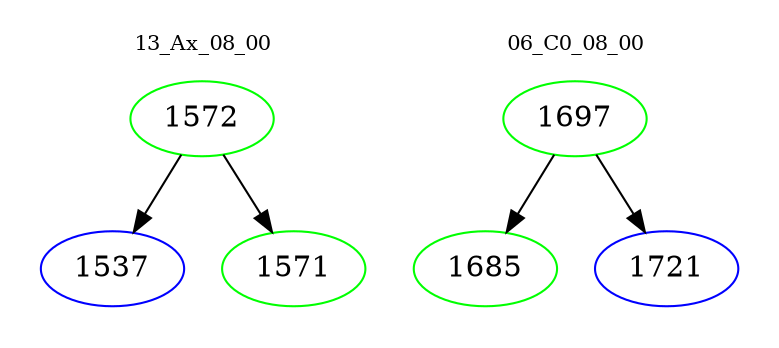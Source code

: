 digraph{
subgraph cluster_0 {
color = white
label = "13_Ax_08_00";
fontsize=10;
T0_1572 [label="1572", color="green"]
T0_1572 -> T0_1537 [color="black"]
T0_1537 [label="1537", color="blue"]
T0_1572 -> T0_1571 [color="black"]
T0_1571 [label="1571", color="green"]
}
subgraph cluster_1 {
color = white
label = "06_C0_08_00";
fontsize=10;
T1_1697 [label="1697", color="green"]
T1_1697 -> T1_1685 [color="black"]
T1_1685 [label="1685", color="green"]
T1_1697 -> T1_1721 [color="black"]
T1_1721 [label="1721", color="blue"]
}
}
